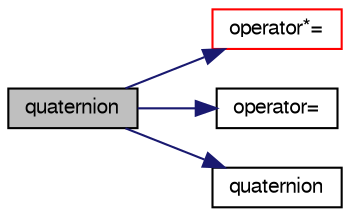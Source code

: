 digraph "quaternion"
{
  bgcolor="transparent";
  edge [fontname="FreeSans",fontsize="10",labelfontname="FreeSans",labelfontsize="10"];
  node [fontname="FreeSans",fontsize="10",shape=record];
  rankdir="LR";
  Node39 [label="quaternion",height=0.2,width=0.4,color="black", fillcolor="grey75", style="filled", fontcolor="black"];
  Node39 -> Node40 [color="midnightblue",fontsize="10",style="solid",fontname="FreeSans"];
  Node40 [label="operator*=",height=0.2,width=0.4,color="red",URL="$a28130.html#a8627cfb3833e85a679dcfbeacb13c5b3"];
  Node39 -> Node43 [color="midnightblue",fontsize="10",style="solid",fontname="FreeSans"];
  Node43 [label="operator=",height=0.2,width=0.4,color="black",URL="$a28130.html#ac69ffebe29baaedfe95c5acac8ea2c3e"];
  Node39 -> Node44 [color="midnightblue",fontsize="10",style="solid",fontname="FreeSans"];
  Node44 [label="quaternion",height=0.2,width=0.4,color="black",URL="$a28130.html#a13b30ba6a22a61f425cc22baf51e8e34",tooltip="Construct null. "];
}
